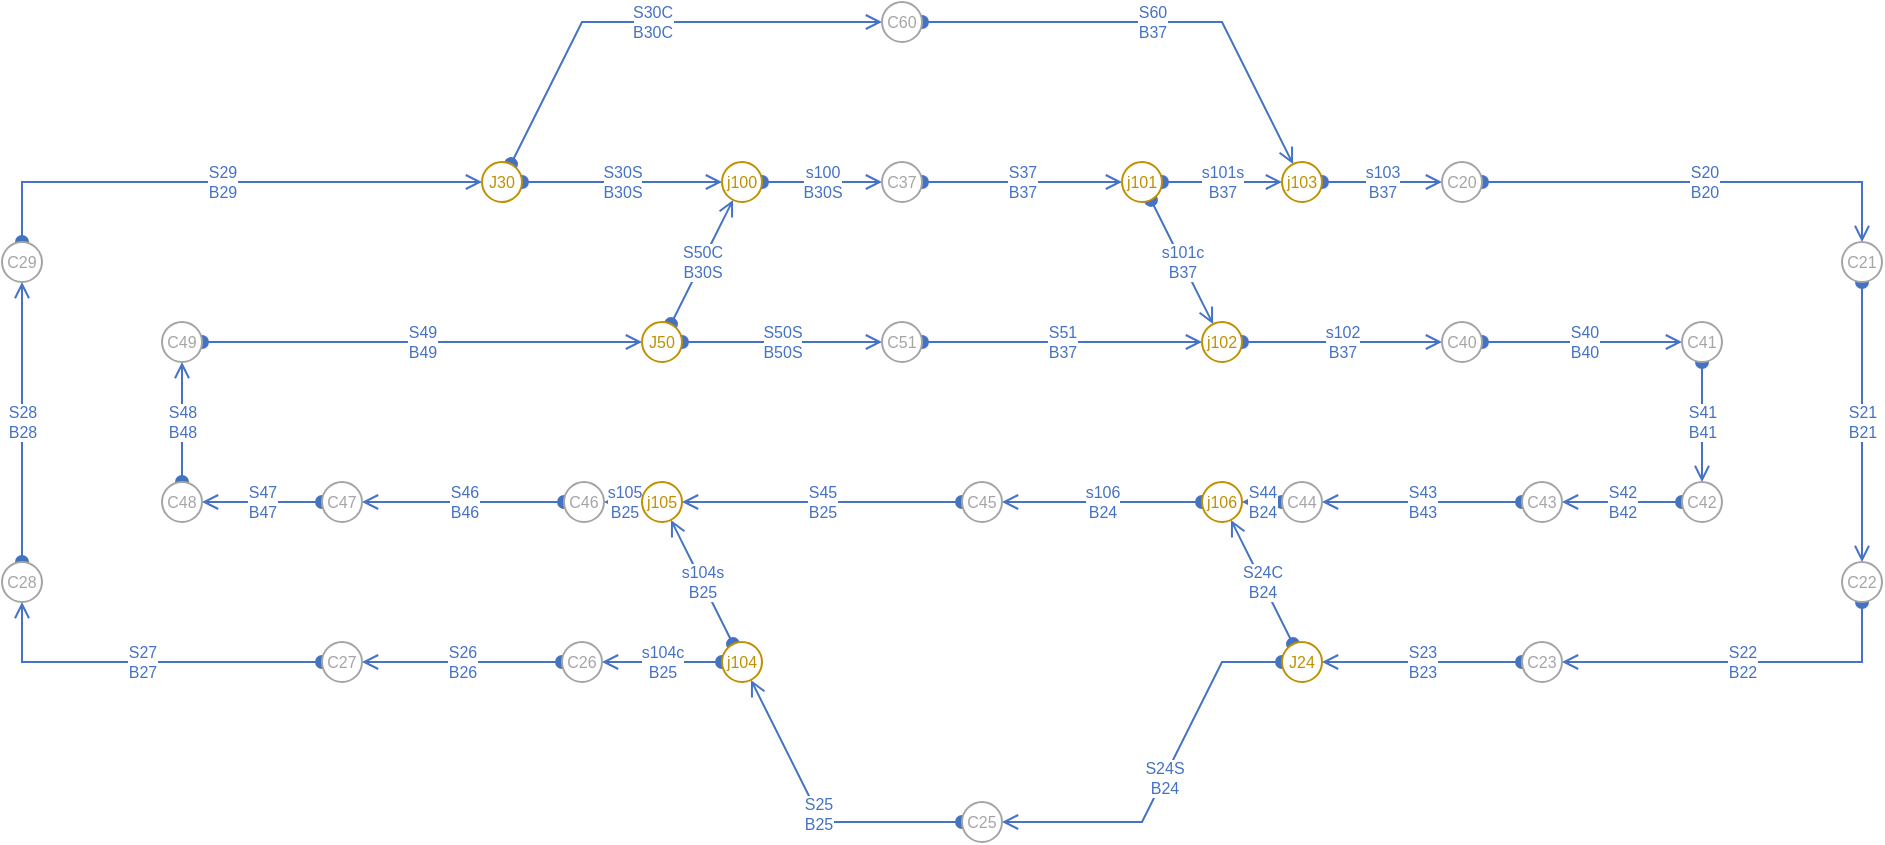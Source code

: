 <mxfile compressed="false" version="20.8.16" type="device">
  <diagram id="K6tpQGdSyWYsWiGt794e" name="v2">
    <mxGraphModel dx="703" dy="374" grid="1" gridSize="10" guides="1" tooltips="1" connect="1" arrows="1" fold="1" page="1" pageScale="1" pageWidth="827" pageHeight="1169" math="0" shadow="0">
      <root>
        <mxCell id="0" />
        <mxCell id="1" parent="0" />
        <object label="%id%&lt;br&gt;%blockId%" placeholders="1" type="section" blockId="B29" id="S29">
          <mxCell style="endArrow=open;html=1;rounded=0;startArrow=oval;startFill=1;endFill=0;fontSize=8;fontColor=#4472C4;strokeColor=#4472C4;" parent="1" source="C29" target="J30" edge="1">
            <mxGeometry width="100" height="100" relative="1" as="geometry">
              <mxPoint x="150" y="160" as="sourcePoint" />
              <mxPoint x="290.0" y="160" as="targetPoint" />
              <Array as="points">
                <mxPoint x="80" y="200" />
              </Array>
            </mxGeometry>
          </mxCell>
        </object>
        <object label="%id%&lt;br&gt;%blockId%" placeholders="1" type="section" blockId="B37" id="s101c">
          <mxCell style="endArrow=open;html=1;rounded=0;startArrow=oval;startFill=1;endFill=0;fontSize=8;fontColor=#4472C4;strokeColor=#4472C4;" parent="1" source="j101" target="j102" edge="1">
            <mxGeometry width="100" height="100" relative="1" as="geometry">
              <mxPoint x="430" y="230" as="sourcePoint" />
              <mxPoint x="570.0" y="230" as="targetPoint" />
            </mxGeometry>
          </mxCell>
        </object>
        <object label="%id%&lt;br&gt;%blockId%" placeholders="1" type="section" blockId="B37" id="s101s">
          <mxCell style="endArrow=open;html=1;rounded=0;startArrow=oval;startFill=1;endFill=0;fontSize=8;fontColor=#4472C4;strokeColor=#4472C4;" parent="1" source="j101" target="j103" edge="1">
            <mxGeometry width="100" height="100" relative="1" as="geometry">
              <mxPoint x="654.434" y="218.963" as="sourcePoint" />
              <mxPoint x="685.528" y="281.056" as="targetPoint" />
            </mxGeometry>
          </mxCell>
        </object>
        <object label="%id%&lt;br&gt;%blockId%" placeholders="1" type="section" blockId="B37" id="S37">
          <mxCell style="endArrow=open;html=1;rounded=0;startArrow=oval;startFill=1;endFill=0;fontSize=8;fontColor=#4472C4;strokeColor=#4472C4;" parent="1" source="C37" target="j101" edge="1">
            <mxGeometry width="100" height="100" relative="1" as="geometry">
              <mxPoint x="540" y="170" as="sourcePoint" />
              <mxPoint x="665.528" y="281.056" as="targetPoint" />
              <mxPoint as="offset" />
            </mxGeometry>
          </mxCell>
        </object>
        <object label="%id%&lt;br&gt;%blockId%" placeholders="1" type="section" blockId="B30S" id="S50C">
          <mxCell style="endArrow=open;html=1;rounded=0;startArrow=oval;startFill=1;endFill=0;fontSize=8;fontColor=#4472C4;strokeColor=#4472C4;" parent="1" source="J50" target="j100" edge="1">
            <mxGeometry width="100" height="100" relative="1" as="geometry">
              <mxPoint x="614.451" y="218.955" as="sourcePoint" />
              <mxPoint x="645.509" y="281.065" as="targetPoint" />
            </mxGeometry>
          </mxCell>
        </object>
        <object label="%id%&lt;br&gt;%blockId%" placeholders="1" type="section" blockId="B50S" id="S50S">
          <mxCell style="endArrow=open;html=1;rounded=0;startArrow=oval;startFill=1;endFill=0;fontSize=8;fontColor=#4472C4;strokeColor=#4472C4;" parent="1" source="J50" target="C51" edge="1">
            <mxGeometry width="100" height="100" relative="1" as="geometry">
              <mxPoint x="644.451" y="228.955" as="sourcePoint" />
              <mxPoint x="520" y="300" as="targetPoint" />
              <mxPoint as="offset" />
            </mxGeometry>
          </mxCell>
        </object>
        <object label="%id%&lt;br&gt;%blockId%" placeholders="1" type="section" blockId="B30S" id="S30S">
          <mxCell style="endArrow=open;html=1;rounded=0;startArrow=oval;startFill=1;endFill=0;fontSize=8;fontColor=#4472C4;strokeColor=#4472C4;" parent="1" source="J30" target="j100" edge="1">
            <mxGeometry width="100" height="100" relative="1" as="geometry">
              <mxPoint x="414.472" y="281.056" as="sourcePoint" />
              <mxPoint x="445.528" y="218.944" as="targetPoint" />
            </mxGeometry>
          </mxCell>
        </object>
        <object label="%id%&lt;br&gt;%blockId%" placeholders="1" type="section" blockId="B24" id="s106">
          <mxCell style="endArrow=open;html=1;rounded=0;startArrow=oval;startFill=1;endFill=0;fontSize=8;fontColor=#4472C4;strokeColor=#4472C4;" parent="1" source="j106" target="C45" edge="1">
            <mxGeometry width="100" height="100" relative="1" as="geometry">
              <mxPoint x="550" y="330" as="sourcePoint" />
              <mxPoint x="470" y="320" as="targetPoint" />
            </mxGeometry>
          </mxCell>
        </object>
        <object label="%id%&lt;br&gt;%blockId%" placeholders="1" type="section" blockId="B25" id="s105">
          <mxCell style="endArrow=open;html=1;rounded=0;startArrow=oval;startFill=1;endFill=0;fontSize=8;fontColor=#4472C4;strokeColor=#4472C4;" parent="1" source="j105" target="C46" edge="1">
            <mxGeometry width="100" height="100" relative="1" as="geometry">
              <mxPoint x="410" y="360" as="sourcePoint" />
              <mxPoint x="320.0" y="170" as="targetPoint" />
            </mxGeometry>
          </mxCell>
        </object>
        <object label="%id%&lt;br&gt;%blockId%" placeholders="1" type="section" blockId="B25" id="s104c">
          <mxCell style="endArrow=open;html=1;rounded=0;startArrow=oval;startFill=1;endFill=0;fontSize=8;fontColor=#4472C4;strokeColor=#4472C4;" parent="1" source="j104" target="C26" edge="1">
            <mxGeometry width="100" height="100" relative="1" as="geometry">
              <mxPoint x="170" y="180" as="sourcePoint" />
              <mxPoint x="400" y="460" as="targetPoint" />
              <mxPoint as="offset" />
            </mxGeometry>
          </mxCell>
        </object>
        <object label="%id%&lt;br&gt;%blockId%" placeholders="1" type="section" blockId="B24" id="S24C">
          <mxCell style="endArrow=open;html=1;rounded=0;startArrow=oval;startFill=1;endFill=0;fontSize=8;fontColor=#4472C4;strokeColor=#4472C4;" parent="1" source="J24" target="j106" edge="1">
            <mxGeometry x="-0.002" width="100" height="100" relative="1" as="geometry">
              <mxPoint x="670" y="480" as="sourcePoint" />
              <mxPoint x="630" y="420" as="targetPoint" />
              <mxPoint as="offset" />
            </mxGeometry>
          </mxCell>
        </object>
        <object label="%id%&lt;br&gt;%blockId%" placeholders="1" type="section" blockId="B25" id="s104s">
          <mxCell style="endArrow=open;html=1;rounded=0;startArrow=oval;startFill=1;endFill=0;fontSize=8;fontColor=#4472C4;strokeColor=#4472C4;" parent="1" source="j104" target="j105" edge="1">
            <mxGeometry width="100" height="100" relative="1" as="geometry">
              <mxPoint x="325.545" y="441.047" as="sourcePoint" />
              <mxPoint x="294.472" y="378.944" as="targetPoint" />
            </mxGeometry>
          </mxCell>
        </object>
        <object label="%id%&lt;br&gt;%blockId%" placeholders="1" type="section" blockId="B46" id="S46">
          <mxCell style="endArrow=open;html=1;rounded=0;startArrow=oval;startFill=1;endFill=0;fontSize=8;fontColor=#4472C4;strokeColor=#4472C4;" parent="1" source="C46" target="C47" edge="1">
            <mxGeometry width="100" height="100" relative="1" as="geometry">
              <mxPoint x="460" y="340" as="sourcePoint" />
              <mxPoint x="330" y="390" as="targetPoint" />
            </mxGeometry>
          </mxCell>
        </object>
        <object label="%id%&lt;br&gt;%blockId%" placeholders="1" type="section" blockId="B25" id="S25">
          <mxCell style="endArrow=open;html=1;rounded=0;startArrow=oval;startFill=1;endFill=0;fontSize=8;fontColor=#4472C4;strokeColor=#4472C4;" parent="1" source="C25" target="j104" edge="1">
            <mxGeometry x="0.001" width="100" height="100" relative="1" as="geometry">
              <mxPoint x="515.528" y="511.056" as="sourcePoint" />
              <mxPoint x="424.472" y="388.944" as="targetPoint" />
              <Array as="points">
                <mxPoint x="480" y="520" />
              </Array>
              <mxPoint as="offset" />
            </mxGeometry>
          </mxCell>
        </object>
        <object label="%id%&lt;br&gt;%blockId%" placeholders="1" type="section" blockId="B27" id="S27">
          <mxCell style="endArrow=open;html=1;rounded=0;startArrow=oval;startFill=1;endFill=0;fontSize=8;fontColor=#4472C4;strokeColor=#4472C4;" parent="1" source="C27" target="C28" edge="1">
            <mxGeometry x="-0.002" width="100" height="100" relative="1" as="geometry">
              <mxPoint x="160" y="440" as="sourcePoint" />
              <mxPoint x="100" y="440" as="targetPoint" />
              <mxPoint as="offset" />
              <Array as="points">
                <mxPoint x="80" y="440" />
              </Array>
            </mxGeometry>
          </mxCell>
        </object>
        <object label="%id%&lt;br&gt;%blockId%" placeholders="1" type="section" blockId="B30C" id="S30C">
          <mxCell style="endArrow=open;html=1;rounded=0;startArrow=oval;startFill=1;endFill=0;fontSize=8;fontColor=#4472C4;strokeColor=#4472C4;" parent="1" source="J30" target="C60" edge="1">
            <mxGeometry width="100" height="100" relative="1" as="geometry">
              <mxPoint x="340" y="210" as="sourcePoint" />
              <mxPoint x="440" y="210" as="targetPoint" />
              <Array as="points">
                <mxPoint x="360" y="120" />
              </Array>
            </mxGeometry>
          </mxCell>
        </object>
        <object label="%id%&lt;br&gt;%blockId%" placeholders="1" type="section" blockId="B37" id="S60">
          <mxCell style="endArrow=open;html=1;rounded=0;startArrow=oval;startFill=1;endFill=0;fontSize=8;fontColor=#4472C4;strokeColor=#4472C4;" parent="1" source="C60" target="j103" edge="1">
            <mxGeometry width="100" height="100" relative="1" as="geometry">
              <mxPoint x="350" y="220" as="sourcePoint" />
              <mxPoint x="718" y="160" as="targetPoint" />
              <Array as="points">
                <mxPoint x="680" y="120" />
              </Array>
            </mxGeometry>
          </mxCell>
        </object>
        <object label="%id%&lt;br&gt;%blockId%" placeholders="1" type="section" blockId="B30S" id="s100">
          <mxCell style="endArrow=open;html=1;rounded=0;startArrow=oval;startFill=1;endFill=0;fontSize=8;fontColor=#4472C4;strokeColor=#4472C4;" parent="1" source="j100" target="C37" edge="1">
            <mxGeometry width="100" height="100" relative="1" as="geometry">
              <mxPoint x="460" y="210" as="sourcePoint" />
              <mxPoint x="640" y="210" as="targetPoint" />
            </mxGeometry>
          </mxCell>
        </object>
        <object label="%id%&lt;br&gt;%blockId%" placeholders="1" type="section" blockId="B37" id="S51">
          <mxCell style="endArrow=open;html=1;rounded=0;startArrow=oval;startFill=1;endFill=0;fontSize=8;fontColor=#4472C4;strokeColor=#4472C4;" parent="1" source="C51" target="j102" edge="1">
            <mxGeometry width="100" height="100" relative="1" as="geometry">
              <mxPoint x="419.864" y="291.644" as="sourcePoint" />
              <mxPoint x="530" y="310" as="targetPoint" />
              <mxPoint as="offset" />
            </mxGeometry>
          </mxCell>
        </object>
        <object label="%id%&lt;br&gt;%blockId%" placeholders="1" type="section" blockId="B37" id="s103">
          <mxCell style="endArrow=open;html=1;rounded=0;startArrow=oval;startFill=1;endFill=0;fontSize=8;fontColor=#4472C4;strokeColor=#4472C4;" parent="1" source="j103" target="C20" edge="1">
            <mxGeometry width="100" height="100" relative="1" as="geometry">
              <mxPoint x="764" y="210" as="sourcePoint" />
              <mxPoint x="850" y="240" as="targetPoint" />
            </mxGeometry>
          </mxCell>
        </object>
        <object label="%id%&lt;br&gt;%blockId%" placeholders="1" type="section" blockId="B37" id="s102">
          <mxCell style="endArrow=open;html=1;rounded=0;startArrow=oval;startFill=1;endFill=0;fontSize=8;fontColor=#4472C4;strokeColor=#4472C4;" parent="1" source="j102" target="C40" edge="1">
            <mxGeometry width="100" height="100" relative="1" as="geometry">
              <mxPoint x="780.0" y="210" as="sourcePoint" />
              <mxPoint x="800.0" y="210" as="targetPoint" />
              <mxPoint as="offset" />
            </mxGeometry>
          </mxCell>
        </object>
        <object label="%id%&lt;br&gt;%blockId%" placeholders="1" type="section" blockId="B40" id="S40">
          <mxCell style="endArrow=open;html=1;rounded=0;startArrow=oval;startFill=1;endFill=0;fontSize=8;fontColor=#4472C4;strokeColor=#4472C4;" parent="1" source="C40" target="C41" edge="1">
            <mxGeometry x="0.007" width="100" height="100" relative="1" as="geometry">
              <mxPoint x="740" y="290" as="sourcePoint" />
              <mxPoint x="900" y="360" as="targetPoint" />
              <mxPoint as="offset" />
            </mxGeometry>
          </mxCell>
        </object>
        <object label="%id%&lt;br&gt;%blockId%" placeholders="1" type="section" blockId="B41" id="S41">
          <mxCell style="endArrow=open;html=1;rounded=0;startArrow=oval;startFill=1;endFill=0;fontSize=8;fontColor=#4472C4;strokeColor=#4472C4;" parent="1" source="C41" target="C42" edge="1">
            <mxGeometry x="0.007" width="100" height="100" relative="1" as="geometry">
              <mxPoint x="820.0" y="290" as="sourcePoint" />
              <mxPoint x="880" y="340" as="targetPoint" />
              <mxPoint as="offset" />
            </mxGeometry>
          </mxCell>
        </object>
        <object label="%id%&lt;br&gt;%blockId%" placeholders="1" type="section" blockId="B42" id="S42">
          <mxCell style="endArrow=open;html=1;rounded=0;startArrow=oval;startFill=1;endFill=0;fontSize=8;fontColor=#4472C4;strokeColor=#4472C4;" parent="1" source="C42" target="C43" edge="1">
            <mxGeometry x="0.007" width="100" height="100" relative="1" as="geometry">
              <mxPoint x="930.0" y="300" as="sourcePoint" />
              <mxPoint x="930.0" y="360" as="targetPoint" />
              <mxPoint as="offset" />
            </mxGeometry>
          </mxCell>
        </object>
        <object label="%id%&lt;br&gt;%blockId%" placeholders="1" type="section" blockId="B43" id="S43">
          <mxCell style="endArrow=open;html=1;rounded=0;startArrow=oval;startFill=1;endFill=0;fontSize=8;fontColor=#4472C4;strokeColor=#4472C4;" parent="1" source="C43" target="C44" edge="1">
            <mxGeometry x="0.007" width="100" height="100" relative="1" as="geometry">
              <mxPoint x="830.033" y="350.815" as="sourcePoint" />
              <mxPoint x="810.0" y="360" as="targetPoint" />
              <mxPoint as="offset" />
            </mxGeometry>
          </mxCell>
        </object>
        <object label="%id%&lt;br&gt;%blockId%" placeholders="1" type="section" blockId="B20" id="S20">
          <mxCell style="endArrow=open;html=1;rounded=0;startArrow=oval;startFill=1;endFill=0;fontSize=8;fontColor=#4472C4;strokeColor=#4472C4;" parent="1" source="C20" target="C21" edge="1">
            <mxGeometry x="0.009" width="100" height="100" relative="1" as="geometry">
              <mxPoint x="820" y="290" as="sourcePoint" />
              <mxPoint x="930" y="200" as="targetPoint" />
              <mxPoint as="offset" />
              <Array as="points">
                <mxPoint x="1000" y="200" />
              </Array>
            </mxGeometry>
          </mxCell>
        </object>
        <object label="%id%&lt;br&gt;%blockId%" placeholders="1" type="section" blockId="B21" id="S21">
          <mxCell style="endArrow=open;html=1;rounded=0;startArrow=oval;startFill=1;endFill=0;fontSize=8;fontColor=#4472C4;strokeColor=#4472C4;" parent="1" source="C21" target="C22" edge="1">
            <mxGeometry width="100" height="100" relative="1" as="geometry">
              <mxPoint x="864" y="210" as="sourcePoint" />
              <mxPoint x="1014" y="240" as="targetPoint" />
            </mxGeometry>
          </mxCell>
        </object>
        <object label="%id%&lt;br&gt;%blockId%" placeholders="1" type="section" blockId="B22" id="S22">
          <mxCell style="endArrow=open;html=1;rounded=0;startArrow=oval;startFill=1;endFill=0;fontSize=8;fontColor=#4472C4;strokeColor=#4472C4;" parent="1" source="C22" target="C23" edge="1">
            <mxGeometry width="100" height="100" relative="1" as="geometry">
              <mxPoint x="970" y="260" as="sourcePoint" />
              <mxPoint x="970" y="400" as="targetPoint" />
              <Array as="points">
                <mxPoint x="1000" y="440" />
              </Array>
            </mxGeometry>
          </mxCell>
        </object>
        <object label="%id%&lt;br&gt;%blockId%" placeholders="1" type="section" blockId="B23" id="S23">
          <mxCell style="endArrow=open;html=1;rounded=0;startArrow=oval;startFill=1;endFill=0;fontSize=8;fontColor=#4472C4;strokeColor=#4472C4;" parent="1" source="C23" target="J24" edge="1">
            <mxGeometry width="100" height="100" relative="1" as="geometry">
              <mxPoint x="970" y="420" as="sourcePoint" />
              <mxPoint x="750" y="440" as="targetPoint" />
              <Array as="points" />
            </mxGeometry>
          </mxCell>
        </object>
        <object label="%id%&lt;br&gt;%blockId%" placeholders="1" type="section" blockId="B24" id="S44">
          <mxCell style="endArrow=open;html=1;rounded=0;startArrow=oval;startFill=1;endFill=0;fontSize=8;fontColor=#4472C4;strokeColor=#4472C4;" parent="1" source="C44" target="j106" edge="1">
            <mxGeometry width="100" height="100" relative="1" as="geometry">
              <mxPoint x="550" y="370" as="sourcePoint" />
              <mxPoint x="670" y="350" as="targetPoint" />
            </mxGeometry>
          </mxCell>
        </object>
        <object label="%id%&lt;br&gt;%blockId%" placeholders="1" type="section" blockId="B47" id="S47">
          <mxCell style="endArrow=open;html=1;rounded=0;startArrow=oval;startFill=1;endFill=0;fontSize=8;fontColor=#4472C4;strokeColor=#4472C4;" parent="1" source="C47" target="C48" edge="1">
            <mxGeometry width="100" height="100" relative="1" as="geometry">
              <mxPoint x="360" y="370.0" as="sourcePoint" />
              <mxPoint x="260" y="370.0" as="targetPoint" />
            </mxGeometry>
          </mxCell>
        </object>
        <object label="%id%&lt;br&gt;%blockId%" placeholders="1" type="section" blockId="B48" id="S48">
          <mxCell style="endArrow=open;html=1;rounded=0;startArrow=oval;startFill=1;endFill=0;fontSize=8;fontColor=#4472C4;strokeColor=#4472C4;" parent="1" source="C48" target="C49" edge="1">
            <mxGeometry width="100" height="100" relative="1" as="geometry">
              <mxPoint x="240.0" y="370" as="sourcePoint" />
              <mxPoint x="180" y="370" as="targetPoint" />
            </mxGeometry>
          </mxCell>
        </object>
        <object label="%id%&lt;br&gt;%blockId%" placeholders="1" type="section" blockId="B49" id="S49">
          <mxCell style="endArrow=open;html=1;rounded=0;startArrow=oval;startFill=1;endFill=0;fontSize=8;fontColor=#4472C4;strokeColor=#4472C4;" parent="1" source="C49" target="J50" edge="1">
            <mxGeometry width="100" height="100" relative="1" as="geometry">
              <mxPoint x="130" y="360" as="sourcePoint" />
              <mxPoint x="130" y="300" as="targetPoint" />
            </mxGeometry>
          </mxCell>
        </object>
        <object label="%id%&lt;br&gt;%blockId%" placeholders="1" type="section" blockId="B28" id="S28">
          <mxCell style="endArrow=open;html=1;rounded=0;startArrow=oval;startFill=1;endFill=0;fontSize=8;fontColor=#4472C4;strokeColor=#4472C4;" parent="1" source="C28" target="C29" edge="1">
            <mxGeometry width="100" height="100" relative="1" as="geometry">
              <mxPoint x="360.0" y="450" as="sourcePoint" />
              <mxPoint x="110" y="420" as="targetPoint" />
              <mxPoint as="offset" />
            </mxGeometry>
          </mxCell>
        </object>
        <object label="%id%&lt;br&gt;%blockId%" placeholders="1" type="section" blockId="B26" id="S26">
          <mxCell style="endArrow=open;html=1;rounded=0;startArrow=oval;startFill=1;endFill=0;fontSize=8;fontColor=#4472C4;strokeColor=#4472C4;" parent="1" source="C26" target="C27" edge="1">
            <mxGeometry width="100" height="100" relative="1" as="geometry">
              <mxPoint x="330" y="450" as="sourcePoint" />
              <mxPoint x="180" y="370" as="targetPoint" />
            </mxGeometry>
          </mxCell>
        </object>
        <object label="%id%&lt;br&gt;%blockId%" placeholders="1" type="section" blockId="B24" id="S24S">
          <mxCell style="endArrow=open;html=1;rounded=0;startArrow=oval;startFill=1;endFill=0;fontSize=8;fontColor=#4472C4;strokeColor=#4472C4;" parent="1" source="J24" target="C25" edge="1">
            <mxGeometry width="100" height="100" relative="1" as="geometry">
              <mxPoint x="700" y="460" as="sourcePoint" />
              <mxPoint x="459.822" y="451.878" as="targetPoint" />
              <Array as="points">
                <mxPoint x="680" y="440" />
                <mxPoint x="640" y="520" />
              </Array>
            </mxGeometry>
          </mxCell>
        </object>
        <object label="%id%&lt;br&gt;%blockId%" placeholders="1" type="section" blockId="B25" id="S45">
          <mxCell style="endArrow=open;html=1;rounded=0;startArrow=oval;startFill=1;endFill=0;fontSize=8;fontColor=#4472C4;strokeColor=#4472C4;" parent="1" source="C45" target="j105" edge="1">
            <mxGeometry width="100" height="100" relative="1" as="geometry">
              <mxPoint x="485.552" y="521.044" as="sourcePoint" />
              <mxPoint x="510" y="390" as="targetPoint" />
            </mxGeometry>
          </mxCell>
        </object>
        <object label="%id%" placeholders="1" type="junction" id="C29">
          <mxCell style="ellipse;whiteSpace=wrap;html=1;aspect=fixed;fontSize=8;fontColor=#A5A5A5;strokeColor=#A5A5A5;" parent="1" vertex="1">
            <mxGeometry x="70" y="230" width="20" height="20" as="geometry" />
          </mxCell>
        </object>
        <object label="%id%" placeholders="1" type="junction" id="j101">
          <mxCell style="ellipse;whiteSpace=wrap;html=1;aspect=fixed;fontSize=8;fontColor=#BF9000;strokeColor=#BF9000;" parent="1" vertex="1">
            <mxGeometry x="630" y="190" width="20" height="20" as="geometry" />
          </mxCell>
        </object>
        <object label="%id%" placeholders="1" type="junction" id="j103">
          <mxCell style="ellipse;whiteSpace=wrap;html=1;aspect=fixed;fontSize=8;fontColor=#BF9000;strokeColor=#BF9000;" parent="1" vertex="1">
            <mxGeometry x="710" y="190" width="20" height="20" as="geometry" />
          </mxCell>
        </object>
        <object label="%id%" placeholders="1" type="junction" id="j100">
          <mxCell style="ellipse;whiteSpace=wrap;html=1;aspect=fixed;fontSize=8;fontColor=#BF9000;strokeColor=#BF9000;" parent="1" vertex="1">
            <mxGeometry x="430" y="190" width="20" height="20" as="geometry" />
          </mxCell>
        </object>
        <object label="%id%" placeholders="1" type="junction" id="J50">
          <mxCell style="ellipse;whiteSpace=wrap;html=1;aspect=fixed;fontSize=8;fontColor=#BF9000;strokeColor=#BF9000;" parent="1" vertex="1">
            <mxGeometry x="390" y="270" width="20" height="20" as="geometry" />
          </mxCell>
        </object>
        <object label="%id%" placeholders="1" type="junction" id="J30">
          <mxCell style="ellipse;whiteSpace=wrap;html=1;aspect=fixed;fontSize=8;fontColor=#BF9000;strokeColor=#BF9000;" parent="1" vertex="1">
            <mxGeometry x="310" y="190" width="20" height="20" as="geometry" />
          </mxCell>
        </object>
        <object label="%id%" placeholders="1" type="junction" id="j105">
          <mxCell style="ellipse;whiteSpace=wrap;html=1;aspect=fixed;fontSize=8;fontColor=#BF9000;strokeColor=#BF9000;" parent="1" vertex="1">
            <mxGeometry x="390" y="350" width="20" height="20" as="geometry" />
          </mxCell>
        </object>
        <object label="%id%" placeholders="1" type="junction" id="j104">
          <mxCell style="ellipse;whiteSpace=wrap;html=1;aspect=fixed;fontSize=8;fontColor=#BF9000;strokeColor=#BF9000;" parent="1" vertex="1">
            <mxGeometry x="430" y="430" width="20" height="20" as="geometry" />
          </mxCell>
        </object>
        <object label="%id%" placeholders="1" type="junction" id="J24">
          <mxCell style="ellipse;whiteSpace=wrap;html=1;aspect=fixed;fontSize=8;fontColor=#BF9000;strokeColor=#BF9000;" parent="1" vertex="1">
            <mxGeometry x="710" y="430" width="20" height="20" as="geometry" />
          </mxCell>
        </object>
        <object label="%id%" placeholders="1" type="junction" id="j106">
          <mxCell style="ellipse;whiteSpace=wrap;html=1;aspect=fixed;fontSize=8;fontColor=#BF9000;strokeColor=#BF9000;" parent="1" vertex="1">
            <mxGeometry x="670" y="350" width="20" height="20" as="geometry" />
          </mxCell>
        </object>
        <object label="%id%" placeholders="1" type="junction" id="C60">
          <mxCell style="ellipse;whiteSpace=wrap;html=1;aspect=fixed;fontSize=8;fontColor=#A5A5A5;strokeColor=#A5A5A5;" parent="1" vertex="1">
            <mxGeometry x="510" y="110" width="20" height="20" as="geometry" />
          </mxCell>
        </object>
        <object label="%id%" placeholders="1" type="junction" id="C37">
          <mxCell style="ellipse;whiteSpace=wrap;html=1;aspect=fixed;fontSize=8;fontColor=#A5A5A5;strokeColor=#A5A5A5;" parent="1" vertex="1">
            <mxGeometry x="510" y="190" width="20" height="20" as="geometry" />
          </mxCell>
        </object>
        <object label="%id%" placeholders="1" type="junction" id="C51">
          <mxCell style="ellipse;whiteSpace=wrap;html=1;aspect=fixed;fontSize=8;fontColor=#A5A5A5;strokeColor=#A5A5A5;" parent="1" vertex="1">
            <mxGeometry x="510" y="270" width="20" height="20" as="geometry" />
          </mxCell>
        </object>
        <object label="%id%" placeholders="1" type="junction" id="j102">
          <mxCell style="ellipse;whiteSpace=wrap;html=1;aspect=fixed;fontSize=8;fontColor=#BF9000;strokeColor=#BF9000;" parent="1" vertex="1">
            <mxGeometry x="670" y="270" width="20" height="20" as="geometry" />
          </mxCell>
        </object>
        <object label="%id%" placeholders="1" type="junction" id="C40">
          <mxCell style="ellipse;whiteSpace=wrap;html=1;aspect=fixed;fontSize=8;fontColor=#A5A5A5;strokeColor=#A5A5A5;" parent="1" vertex="1">
            <mxGeometry x="790" y="270" width="20" height="20" as="geometry" />
          </mxCell>
        </object>
        <object label="%id%" placeholders="1" type="junction" id="C20">
          <mxCell style="ellipse;whiteSpace=wrap;html=1;aspect=fixed;fontSize=8;fontColor=#A5A5A5;strokeColor=#A5A5A5;" parent="1" vertex="1">
            <mxGeometry x="790" y="190" width="20" height="20" as="geometry" />
          </mxCell>
        </object>
        <object label="%id%" placeholders="1" type="junction" id="C41">
          <mxCell style="ellipse;whiteSpace=wrap;html=1;aspect=fixed;fontSize=8;fontColor=#A5A5A5;strokeColor=#A5A5A5;" parent="1" vertex="1">
            <mxGeometry x="910" y="270" width="20" height="20" as="geometry" />
          </mxCell>
        </object>
        <object label="%id%" placeholders="1" type="junction" id="C42">
          <mxCell style="ellipse;whiteSpace=wrap;html=1;aspect=fixed;fontSize=8;fontColor=#A5A5A5;strokeColor=#A5A5A5;" parent="1" vertex="1">
            <mxGeometry x="910" y="350" width="20" height="20" as="geometry" />
          </mxCell>
        </object>
        <object label="%id%" placeholders="1" type="junction" id="C43">
          <mxCell style="ellipse;whiteSpace=wrap;html=1;aspect=fixed;fontSize=8;fontColor=#A5A5A5;strokeColor=#A5A5A5;" parent="1" vertex="1">
            <mxGeometry x="830" y="350" width="20" height="20" as="geometry" />
          </mxCell>
        </object>
        <object label="%id%" placeholders="1" type="junction" id="C44">
          <mxCell style="ellipse;whiteSpace=wrap;html=1;aspect=fixed;fontSize=8;fontColor=#A5A5A5;strokeColor=#A5A5A5;" parent="1" vertex="1">
            <mxGeometry x="710" y="350" width="20" height="20" as="geometry" />
          </mxCell>
        </object>
        <object label="%id%" placeholders="1" type="junction" id="C21">
          <mxCell style="ellipse;whiteSpace=wrap;html=1;aspect=fixed;fontSize=8;fontColor=#A5A5A5;strokeColor=#A5A5A5;" parent="1" vertex="1">
            <mxGeometry x="990" y="230" width="20" height="20" as="geometry" />
          </mxCell>
        </object>
        <object label="%id%" placeholders="1" type="junction" id="C22">
          <mxCell style="ellipse;whiteSpace=wrap;html=1;aspect=fixed;fontSize=8;fontColor=#A5A5A5;strokeColor=#A5A5A5;" parent="1" vertex="1">
            <mxGeometry x="990" y="390" width="20" height="20" as="geometry" />
          </mxCell>
        </object>
        <object label="%id%" placeholders="1" type="junction" id="C23">
          <mxCell style="ellipse;whiteSpace=wrap;html=1;aspect=fixed;fontSize=8;fontColor=#A5A5A5;strokeColor=#A5A5A5;" parent="1" vertex="1">
            <mxGeometry x="830" y="430" width="20" height="20" as="geometry" />
          </mxCell>
        </object>
        <object label="%id%" placeholders="1" type="junction" id="C26">
          <mxCell style="ellipse;whiteSpace=wrap;html=1;aspect=fixed;fontSize=8;fontColor=#A5A5A5;strokeColor=#A5A5A5;" parent="1" vertex="1">
            <mxGeometry x="350" y="430" width="20" height="20" as="geometry" />
          </mxCell>
        </object>
        <object label="%id%" placeholders="1" type="junction" id="C45">
          <mxCell style="ellipse;whiteSpace=wrap;html=1;aspect=fixed;fontSize=8;fontColor=#A5A5A5;strokeColor=#A5A5A5;" parent="1" vertex="1">
            <mxGeometry x="550" y="350" width="20" height="20" as="geometry" />
          </mxCell>
        </object>
        <object label="%id%" placeholders="1" type="junction" id="C47">
          <mxCell style="ellipse;whiteSpace=wrap;html=1;aspect=fixed;fontSize=8;fontColor=#A5A5A5;strokeColor=#A5A5A5;" parent="1" vertex="1">
            <mxGeometry x="230" y="350" width="20" height="20" as="geometry" />
          </mxCell>
        </object>
        <object label="%id%" placeholders="1" type="junction" id="C48">
          <mxCell style="ellipse;whiteSpace=wrap;html=1;aspect=fixed;fontSize=8;fontColor=#A5A5A5;strokeColor=#A5A5A5;" parent="1" vertex="1">
            <mxGeometry x="150" y="350" width="20" height="20" as="geometry" />
          </mxCell>
        </object>
        <object label="%id%" placeholders="1" type="junction" id="C49">
          <mxCell style="ellipse;whiteSpace=wrap;html=1;aspect=fixed;fontSize=8;fontColor=#A5A5A5;strokeColor=#A5A5A5;" parent="1" vertex="1">
            <mxGeometry x="150" y="270" width="20" height="20" as="geometry" />
          </mxCell>
        </object>
        <object label="%id%" placeholders="1" type="junction" id="C28">
          <mxCell style="ellipse;whiteSpace=wrap;html=1;aspect=fixed;fontSize=8;fontColor=#A5A5A5;strokeColor=#A5A5A5;" parent="1" vertex="1">
            <mxGeometry x="70" y="390" width="20" height="20" as="geometry" />
          </mxCell>
        </object>
        <object label="%id%" placeholders="1" type="junction" id="C27">
          <mxCell style="ellipse;whiteSpace=wrap;html=1;aspect=fixed;fontSize=8;fontColor=#A5A5A5;strokeColor=#A5A5A5;" parent="1" vertex="1">
            <mxGeometry x="230" y="430" width="20" height="20" as="geometry" />
          </mxCell>
        </object>
        <object label="%id%" placeholders="1" type="junction" id="C25">
          <mxCell style="ellipse;whiteSpace=wrap;html=1;aspect=fixed;fontSize=8;fontColor=#A5A5A5;strokeColor=#A5A5A5;" parent="1" vertex="1">
            <mxGeometry x="550" y="510" width="20" height="20" as="geometry" />
          </mxCell>
        </object>
        <object label="%id%" placeholders="1" type="junction" id="C46">
          <mxCell style="ellipse;whiteSpace=wrap;html=1;aspect=fixed;fontSize=8;fontColor=#A5A5A5;strokeColor=#A5A5A5;" parent="1" vertex="1">
            <mxGeometry x="351" y="350" width="20" height="20" as="geometry" />
          </mxCell>
        </object>
      </root>
    </mxGraphModel>
  </diagram>
</mxfile>
